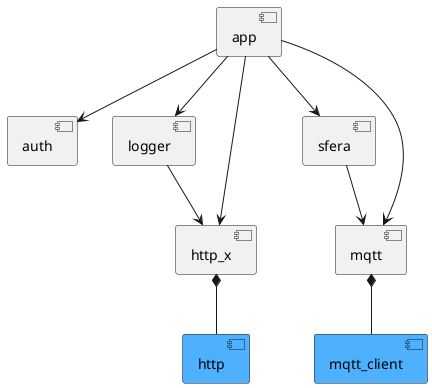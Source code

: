 @startuml components

component app
component auth
component logger
component sfera
component mqtt
component mqtt_client #4DB1FF
component http_x
component http #4DB1FF

app --> auth
app --> sfera
app --> logger
app --> mqtt
app --> http_x

logger --> http_x

sfera --> mqtt

http_x *-- http

mqtt *-- mqtt_client

@enduml